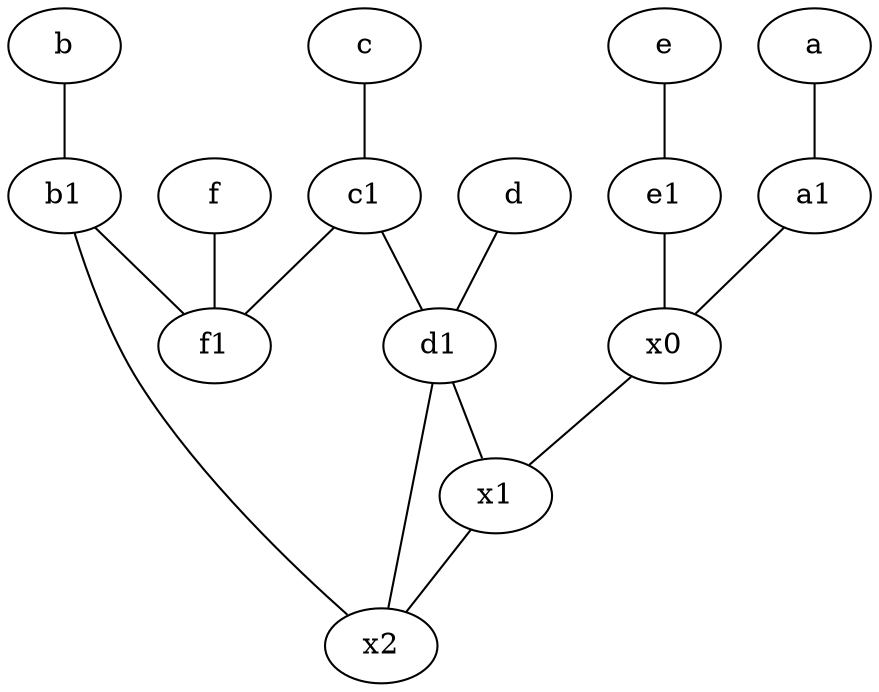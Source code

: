 graph {
	node [labelfontsize=50]
	x0 [labelfontsize=50]
	e1 [labelfontsize=50 pos="7,7!"]
	e [labelfontsize=50 pos="7,9!"]
	a [labelfontsize=50 pos="8,2!"]
	x2 [labelfontsize=50]
	a1 [labelfontsize=50 pos="8,3!"]
	f1 [labelfontsize=50 pos="3,8!"]
	d1 [labelfontsize=50 pos="3,5!"]
	c1 [labelfontsize=50 pos="4.5,3!"]
	b [labelfontsize=50 pos="10,4!"]
	f [labelfontsize=50 pos="3,9!"]
	b1 [labelfontsize=50 pos="9,4!"]
	c [labelfontsize=50 pos="4.5,2!"]
	x1 [labelfontsize=50]
	d [labelfontsize=50 pos="2,5!"]
	c1 -- d1
	f -- f1
	e1 -- x0
	e -- e1
	d1 -- x2
	d1 -- x1
	a -- a1
	x1 -- x2
	a1 -- x0
	d -- d1
	c -- c1
	b -- b1
	c1 -- f1
	b1 -- f1
	b1 -- x2
	x0 -- x1
}
